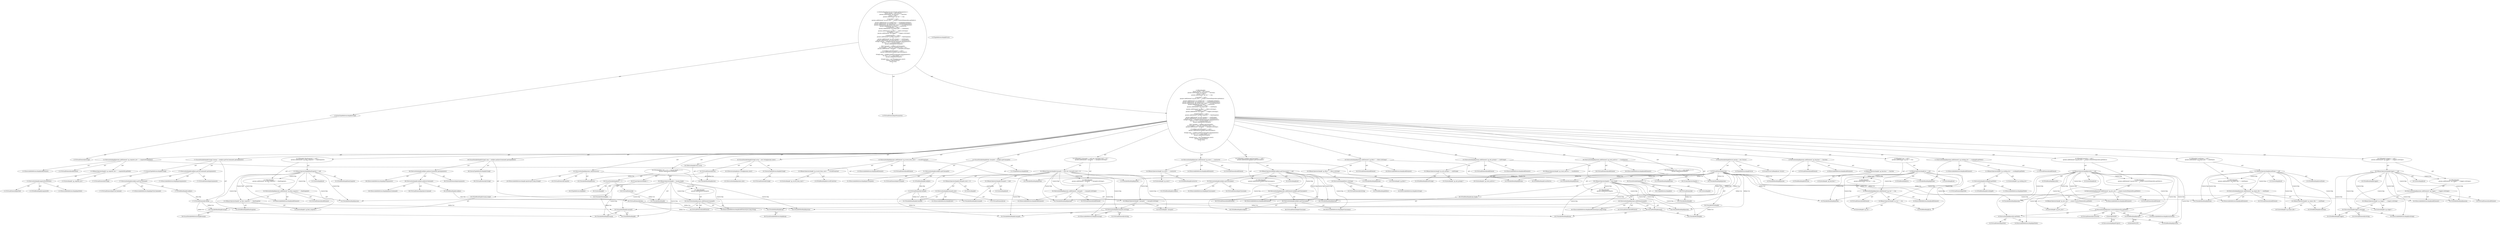 digraph "getParameters#?" {
0 [label="2:CtVirtualElement@String[]" shape=ellipse]
1 [label="2:CtArrayTypeReferenceImpl@String[]" shape=ellipse]
2 [label="2:CtVirtualElement@getParameters" shape=ellipse]
3 [label="3:CtTypeReferenceImpl@Vector" shape=ellipse]
4 [label="3:CtTypeReferenceImpl@Vector" shape=ellipse]
5 [label="3:CtConstructorCallImpl@new Vector()" shape=ellipse]
6 [label="3:CtVirtualElement@params" shape=ellipse]
7 [label="3:CtLocalVariableImpl@Vector params = new Vector()" shape=ellipse]
8 [label="4:CtExecutableReferenceImpl@addElement()" shape=ellipse]
9 [label="4:CtVirtualElement@addElement" shape=ellipse]
10 [label="4:CtVariableReadImpl@params" shape=ellipse]
11 [label="4:CtLiteralImpl@\"-jp_function=\"" shape=ellipse]
12 [label="4:CtFieldReadImpl@function" shape=ellipse]
13 [label="4:CtBinaryOperatorImpl@\"-jp_function=\" + function" shape=ellipse]
14 [label="4:CtInvocationImpl@params.addElement(\"-jp_function=\" + function)" shape=ellipse]
15 [label="5:CtFieldReadImpl@vm" shape=ellipse]
16 [label="5:CtLiteralImpl@null" shape=ellipse]
17 [label="5:CtBinaryOperatorImpl@vm != null" shape=ellipse]
18 [label="6:CtExecutableReferenceImpl@addElement()" shape=ellipse]
19 [label="6:CtVirtualElement@addElement" shape=ellipse]
20 [label="6:CtVariableReadImpl@params" shape=ellipse]
21 [label="6:CtLiteralImpl@\"-jp_vm=\"" shape=ellipse]
22 [label="6:CtFieldReadImpl@vm" shape=ellipse]
23 [label="6:CtBinaryOperatorImpl@\"-jp_vm=\" + vm" shape=ellipse]
24 [label="6:CtInvocationImpl@params.addElement(\"-jp_vm=\" + vm)" shape=ellipse]
25 [label="5:CtBlockImpl@\{
    params.addElement(\"-jp_vm=\" + vm);
\}" shape=ellipse]
26 [label="5:CtIfImpl@if (vm != null) \{
    params.addElement(\"-jp_vm=\" + vm);
\}" shape=ellipse]
27 [label="8:CtFieldReadImpl@javaExe" shape=ellipse]
28 [label="8:CtLiteralImpl@null" shape=ellipse]
29 [label="8:CtBinaryOperatorImpl@javaExe != null" shape=ellipse]
30 [label="9:CtExecutableReferenceImpl@addElement()" shape=ellipse]
31 [label="9:CtVirtualElement@addElement" shape=ellipse]
32 [label="9:CtVariableReadImpl@params" shape=ellipse]
33 [label="9:CtLiteralImpl@\"-jp_java_exe=\"" shape=ellipse]
34 [label="9:CtExecutableReferenceImpl@resolveFile()" shape=ellipse]
35 [label="9:CtVirtualElement@resolveFile" shape=ellipse]
36 [label="9:CtFieldReadImpl@project" shape=ellipse]
37 [label="9:CtExecutableReferenceImpl@getPath()" shape=ellipse]
38 [label="9:CtVirtualElement@getPath" shape=ellipse]
39 [label="9:CtFieldReadImpl@javaExe" shape=ellipse]
40 [label="9:CtInvocationImpl@javaExe.getPath()" shape=ellipse]
41 [label="9:CtInvocationImpl@project.resolveFile(javaExe.getPath())" shape=ellipse]
42 [label="9:CtBinaryOperatorImpl@\"-jp_java_exe=\" + project.resolveFile(javaExe.getPath())" shape=ellipse]
43 [label="9:CtInvocationImpl@params.addElement(\"-jp_java_exe=\" + project.resolveFile(javaExe.getPath()))" shape=ellipse]
44 [label="8:CtBlockImpl@\{
    params.addElement(\"-jp_java_exe=\" + project.resolveFile(javaExe.getPath()));
\}" shape=ellipse]
45 [label="8:CtIfImpl@if (javaExe != null) \{
    params.addElement(\"-jp_java_exe=\" + project.resolveFile(javaExe.getPath()));
\}" shape=ellipse]
46 [label="11:CtExecutableReferenceImpl@addElement()" shape=ellipse]
47 [label="11:CtVirtualElement@addElement" shape=ellipse]
48 [label="11:CtVariableReadImpl@params" shape=ellipse]
49 [label="11:CtLiteralImpl@\"-jp_working_dir=\"" shape=ellipse]
50 [label="11:CtExecutableReferenceImpl@getPath()" shape=ellipse]
51 [label="11:CtVirtualElement@getPath" shape=ellipse]
52 [label="11:CtFieldReadImpl@workingDir" shape=ellipse]
53 [label="11:CtInvocationImpl@workingDir.getPath()" shape=ellipse]
54 [label="11:CtBinaryOperatorImpl@\"-jp_working_dir=\" + workingDir.getPath()" shape=ellipse]
55 [label="11:CtInvocationImpl@params.addElement(\"-jp_working_dir=\" + workingDir.getPath())" shape=ellipse]
56 [label="12:CtExecutableReferenceImpl@addElement()" shape=ellipse]
57 [label="12:CtVirtualElement@addElement" shape=ellipse]
58 [label="12:CtVariableReadImpl@params" shape=ellipse]
59 [label="12:CtLiteralImpl@\"-jp_snapshot_dir=\"" shape=ellipse]
60 [label="12:CtExecutableReferenceImpl@getPath()" shape=ellipse]
61 [label="12:CtVirtualElement@getPath" shape=ellipse]
62 [label="12:CtFieldReadImpl@snapshotDir" shape=ellipse]
63 [label="12:CtInvocationImpl@snapshotDir.getPath()" shape=ellipse]
64 [label="12:CtBinaryOperatorImpl@\"-jp_snapshot_dir=\" + snapshotDir.getPath()" shape=ellipse]
65 [label="12:CtInvocationImpl@params.addElement(\"-jp_snapshot_dir=\" + snapshotDir.getPath())" shape=ellipse]
66 [label="13:CtExecutableReferenceImpl@addElement()" shape=ellipse]
67 [label="13:CtVirtualElement@addElement" shape=ellipse]
68 [label="13:CtVariableReadImpl@params" shape=ellipse]
69 [label="13:CtLiteralImpl@\"-jp_record_from_start=\"" shape=ellipse]
70 [label="13:CtFieldReadImpl@recordFromStart" shape=ellipse]
71 [label="13:CtBinaryOperatorImpl@\"-jp_record_from_start=\" + recordFromStart" shape=ellipse]
72 [label="13:CtInvocationImpl@params.addElement(\"-jp_record_from_start=\" + recordFromStart)" shape=ellipse]
73 [label="14:CtExecutableReferenceImpl@addElement()" shape=ellipse]
74 [label="14:CtVirtualElement@addElement" shape=ellipse]
75 [label="14:CtVariableReadImpl@params" shape=ellipse]
76 [label="14:CtLiteralImpl@\"-jp_warn=\"" shape=ellipse]
77 [label="14:CtFieldReadImpl@warnLevel" shape=ellipse]
78 [label="14:CtBinaryOperatorImpl@\"-jp_warn=\" + warnLevel" shape=ellipse]
79 [label="14:CtInvocationImpl@params.addElement(\"-jp_warn=\" + warnLevel)" shape=ellipse]
80 [label="15:CtFieldReadImpl@seedName" shape=ellipse]
81 [label="15:CtLiteralImpl@null" shape=ellipse]
82 [label="15:CtBinaryOperatorImpl@seedName != null" shape=ellipse]
83 [label="16:CtExecutableReferenceImpl@addElement()" shape=ellipse]
84 [label="16:CtVirtualElement@addElement" shape=ellipse]
85 [label="16:CtVariableReadImpl@params" shape=ellipse]
86 [label="16:CtLiteralImpl@\"-jp_output_file=\"" shape=ellipse]
87 [label="16:CtFieldReadImpl@seedName" shape=ellipse]
88 [label="16:CtBinaryOperatorImpl@\"-jp_output_file=\" + seedName" shape=ellipse]
89 [label="16:CtInvocationImpl@params.addElement(\"-jp_output_file=\" + seedName)" shape=ellipse]
90 [label="15:CtBlockImpl@\{
    params.addElement(\"-jp_output_file=\" + seedName);
\}" shape=ellipse]
91 [label="15:CtIfImpl@if (seedName != null) \{
    params.addElement(\"-jp_output_file=\" + seedName);
\}" shape=ellipse]
92 [label="18:CtExecutableReferenceImpl@addElement()" shape=ellipse]
93 [label="18:CtVirtualElement@addElement" shape=ellipse]
94 [label="18:CtVariableReadImpl@params" shape=ellipse]
95 [label="18:CtLiteralImpl@\"-jp_filter=\"" shape=ellipse]
96 [label="18:CtExecutableReferenceImpl@toString()" shape=ellipse]
97 [label="18:CtVirtualElement@toString" shape=ellipse]
98 [label="18:CtFieldReadImpl@filters" shape=ellipse]
99 [label="18:CtInvocationImpl@filters.toString()" shape=ellipse]
100 [label="18:CtBinaryOperatorImpl@\"-jp_filter=\" + filters.toString()" shape=ellipse]
101 [label="18:CtInvocationImpl@params.addElement(\"-jp_filter=\" + filters.toString())" shape=ellipse]
102 [label="19:CtFieldReadImpl@triggers" shape=ellipse]
103 [label="19:CtLiteralImpl@null" shape=ellipse]
104 [label="19:CtBinaryOperatorImpl@triggers != null" shape=ellipse]
105 [label="20:CtExecutableReferenceImpl@addElement()" shape=ellipse]
106 [label="20:CtVirtualElement@addElement" shape=ellipse]
107 [label="20:CtVariableReadImpl@params" shape=ellipse]
108 [label="20:CtLiteralImpl@\"-jp_trigger=\"" shape=ellipse]
109 [label="20:CtExecutableReferenceImpl@toString()" shape=ellipse]
110 [label="20:CtVirtualElement@toString" shape=ellipse]
111 [label="20:CtFieldReadImpl@triggers" shape=ellipse]
112 [label="20:CtInvocationImpl@triggers.toString()" shape=ellipse]
113 [label="20:CtBinaryOperatorImpl@\"-jp_trigger=\" + triggers.toString()" shape=ellipse]
114 [label="20:CtInvocationImpl@params.addElement(\"-jp_trigger=\" + triggers.toString())" shape=ellipse]
115 [label="19:CtBlockImpl@\{
    params.addElement(\"-jp_trigger=\" + triggers.toString());
\}" shape=ellipse]
116 [label="19:CtIfImpl@if (triggers != null) \{
    params.addElement(\"-jp_trigger=\" + triggers.toString());
\}" shape=ellipse]
117 [label="22:CtFieldReadImpl@finalSnapshot" shape=ellipse]
118 [label="22:CtLiteralImpl@null" shape=ellipse]
119 [label="22:CtBinaryOperatorImpl@finalSnapshot != null" shape=ellipse]
120 [label="23:CtExecutableReferenceImpl@addElement()" shape=ellipse]
121 [label="23:CtVirtualElement@addElement" shape=ellipse]
122 [label="23:CtVariableReadImpl@params" shape=ellipse]
123 [label="23:CtLiteralImpl@\"-jp_final_snapshot=\"" shape=ellipse]
124 [label="23:CtFieldReadImpl@finalSnapshot" shape=ellipse]
125 [label="23:CtBinaryOperatorImpl@\"-jp_final_snapshot=\" + finalSnapshot" shape=ellipse]
126 [label="23:CtInvocationImpl@params.addElement(\"-jp_final_snapshot=\" + finalSnapshot)" shape=ellipse]
127 [label="22:CtBlockImpl@\{
    params.addElement(\"-jp_final_snapshot=\" + finalSnapshot);
\}" shape=ellipse]
128 [label="22:CtIfImpl@if (finalSnapshot != null) \{
    params.addElement(\"-jp_final_snapshot=\" + finalSnapshot);
\}" shape=ellipse]
129 [label="25:CtExecutableReferenceImpl@addElement()" shape=ellipse]
130 [label="25:CtVirtualElement@addElement" shape=ellipse]
131 [label="25:CtVariableReadImpl@params" shape=ellipse]
132 [label="25:CtLiteralImpl@\"-jp_exit_prompt=\"" shape=ellipse]
133 [label="25:CtFieldReadImpl@exitPrompt" shape=ellipse]
134 [label="25:CtBinaryOperatorImpl@\"-jp_exit_prompt=\" + exitPrompt" shape=ellipse]
135 [label="25:CtInvocationImpl@params.addElement(\"-jp_exit_prompt=\" + exitPrompt)" shape=ellipse]
136 [label="26:CtExecutableReferenceImpl@addElement()" shape=ellipse]
137 [label="26:CtVirtualElement@addElement" shape=ellipse]
138 [label="26:CtVariableReadImpl@params" shape=ellipse]
139 [label="26:CtLiteralImpl@\"-jp_track_natives=\"" shape=ellipse]
140 [label="26:CtFieldReadImpl@trackNatives" shape=ellipse]
141 [label="26:CtBinaryOperatorImpl@\"-jp_track_natives=\" + trackNatives" shape=ellipse]
142 [label="26:CtInvocationImpl@params.addElement(\"-jp_track_natives=\" + trackNatives)" shape=ellipse]
143 [label="27:CtVirtualElement@String[]" shape=ellipse]
144 [label="27:CtArrayTypeReferenceImpl@String[]" shape=ellipse]
145 [label="27:CtExecutableReferenceImpl@getArguments()" shape=ellipse]
146 [label="27:CtVirtualElement@getArguments" shape=ellipse]
147 [label="27:CtExecutableReferenceImpl@getVmCommand()" shape=ellipse]
148 [label="27:CtVirtualElement@getVmCommand" shape=ellipse]
149 [label="27:CtFieldReadImpl@cmdlJava" shape=ellipse]
150 [label="27:CtInvocationImpl@cmdlJava.getVmCommand()" shape=ellipse]
151 [label="27:CtInvocationImpl@cmdlJava.getVmCommand().getArguments()" shape=ellipse]
152 [label="27:CtVirtualElement@vmargs" shape=ellipse]
153 [label="27:CtLocalVariableImpl@String[] vmargs = cmdlJava.getVmCommand().getArguments()" shape=ellipse]
154 [label="28:CtTypeReferenceImpl@int" shape=ellipse]
155 [label="28:CtLiteralImpl@0" shape=ellipse]
156 [label="28:CtVirtualElement@i" shape=ellipse]
157 [label="28:CtLocalVariableImpl@int i = 0" shape=ellipse]
158 [label="28:CtVariableReadImpl@i" shape=ellipse]
159 [label="28:CtVariableReadImpl@vmargs" shape=ellipse]
160 [label="28:CtLocalVariableReferenceImpl@vmargs" shape=ellipse]
161 [label="28:CtFieldReadImpl@vmargs.length" shape=ellipse]
162 [label="28:CtBinaryOperatorImpl@i < vmargs.length" shape=ellipse]
163 [label="28:CtVariableWriteImpl@i" shape=ellipse]
164 [label="28:CtUnaryOperatorImpl@i++" shape=ellipse]
165 [label="29:CtExecutableReferenceImpl@addElement(java.lang.String)" shape=ellipse]
166 [label="29:CtVirtualElement@addElement" shape=ellipse]
167 [label="29:CtVariableReadImpl@params" shape=ellipse]
168 [label="29:CtVariableReadImpl@vmargs" shape=ellipse]
169 [label="29:CtVariableReadImpl@i" shape=ellipse]
170 [label="29:CtArrayReadImpl@vmargs[i]" shape=ellipse]
171 [label="29:CtInvocationImpl@params.addElement(vmargs[i])" shape=ellipse]
172 [label="28:CtBlockImpl@\{
    params.addElement(vmargs[i]);
\}" shape=ellipse]
173 [label="28:CtForImpl@for (int i = 0; i < vmargs.length; i++) \{
    params.addElement(vmargs[i]);
\}" shape=ellipse]
174 [label="31:CtTypeReferenceImpl@Path" shape=ellipse]
175 [label="31:CtExecutableReferenceImpl@getClasspath()" shape=ellipse]
176 [label="31:CtVirtualElement@getClasspath" shape=ellipse]
177 [label="31:CtFieldReadImpl@cmdlJava" shape=ellipse]
178 [label="31:CtInvocationImpl@cmdlJava.getClasspath()" shape=ellipse]
179 [label="31:CtVirtualElement@classpath" shape=ellipse]
180 [label="31:CtLocalVariableImpl@Path classpath = cmdlJava.getClasspath()" shape=ellipse]
181 [label="32:CtVariableReadImpl@classpath" shape=ellipse]
182 [label="32:CtLiteralImpl@null" shape=ellipse]
183 [label="32:CtBinaryOperatorImpl@(classpath != null)" shape=ellipse]
184 [label="32:CtExecutableReferenceImpl@size()" shape=ellipse]
185 [label="32:CtVirtualElement@size" shape=ellipse]
186 [label="32:CtVariableReadImpl@classpath" shape=ellipse]
187 [label="32:CtInvocationImpl@classpath.size()" shape=ellipse]
188 [label="32:CtLiteralImpl@0" shape=ellipse]
189 [label="32:CtBinaryOperatorImpl@(classpath.size() > 0)" shape=ellipse]
190 [label="32:CtBinaryOperatorImpl@(classpath != null) && (classpath.size() > 0)" shape=ellipse]
191 [label="33:CtExecutableReferenceImpl@addElement()" shape=ellipse]
192 [label="33:CtVirtualElement@addElement" shape=ellipse]
193 [label="33:CtVariableReadImpl@params" shape=ellipse]
194 [label="33:CtLiteralImpl@\"-classpath \"" shape=ellipse]
195 [label="33:CtExecutableReferenceImpl@toString()" shape=ellipse]
196 [label="33:CtVirtualElement@toString" shape=ellipse]
197 [label="33:CtVariableReadImpl@classpath" shape=ellipse]
198 [label="33:CtInvocationImpl@classpath.toString()" shape=ellipse]
199 [label="33:CtBinaryOperatorImpl@\"-classpath \" + classpath.toString()" shape=ellipse]
200 [label="33:CtInvocationImpl@params.addElement(\"-classpath \" + classpath.toString())" shape=ellipse]
201 [label="32:CtBlockImpl@\{
    params.addElement(\"-classpath \" + classpath.toString());
\}" shape=ellipse]
202 [label="32:CtIfImpl@if ((classpath != null) && (classpath.size() > 0)) \{
    params.addElement(\"-classpath \" + classpath.toString());
\}" shape=ellipse]
203 [label="35:CtExecutableReferenceImpl@getClassname()" shape=ellipse]
204 [label="35:CtVirtualElement@getClassname" shape=ellipse]
205 [label="35:CtFieldReadImpl@cmdlJava" shape=ellipse]
206 [label="35:CtInvocationImpl@cmdlJava.getClassname()" shape=ellipse]
207 [label="35:CtLiteralImpl@null" shape=ellipse]
208 [label="35:CtBinaryOperatorImpl@cmdlJava.getClassname() != null" shape=ellipse]
209 [label="36:CtExecutableReferenceImpl@addElement()" shape=ellipse]
210 [label="36:CtVirtualElement@addElement" shape=ellipse]
211 [label="36:CtVariableReadImpl@params" shape=ellipse]
212 [label="36:CtExecutableReferenceImpl@getClassname()" shape=ellipse]
213 [label="36:CtVirtualElement@getClassname" shape=ellipse]
214 [label="36:CtFieldReadImpl@cmdlJava" shape=ellipse]
215 [label="36:CtInvocationImpl@cmdlJava.getClassname()" shape=ellipse]
216 [label="36:CtInvocationImpl@params.addElement(cmdlJava.getClassname())" shape=ellipse]
217 [label="35:CtBlockImpl@\{
    params.addElement(cmdlJava.getClassname());
\}" shape=ellipse]
218 [label="35:CtIfImpl@if (cmdlJava.getClassname() != null) \{
    params.addElement(cmdlJava.getClassname());
\}" shape=ellipse]
219 [label="38:CtVirtualElement@String[]" shape=ellipse]
220 [label="38:CtArrayTypeReferenceImpl@String[]" shape=ellipse]
221 [label="38:CtExecutableReferenceImpl@getArguments()" shape=ellipse]
222 [label="38:CtVirtualElement@getArguments" shape=ellipse]
223 [label="38:CtExecutableReferenceImpl@getJavaCommand()" shape=ellipse]
224 [label="38:CtVirtualElement@getJavaCommand" shape=ellipse]
225 [label="38:CtFieldReadImpl@cmdlJava" shape=ellipse]
226 [label="38:CtInvocationImpl@cmdlJava.getJavaCommand()" shape=ellipse]
227 [label="38:CtInvocationImpl@cmdlJava.getJavaCommand().getArguments()" shape=ellipse]
228 [label="38:CtVirtualElement@args" shape=ellipse]
229 [label="38:CtLocalVariableImpl@String[] args = cmdlJava.getJavaCommand().getArguments()" shape=ellipse]
230 [label="39:CtTypeReferenceImpl@int" shape=ellipse]
231 [label="39:CtLiteralImpl@0" shape=ellipse]
232 [label="39:CtVirtualElement@i" shape=ellipse]
233 [label="39:CtLocalVariableImpl@int i = 0" shape=ellipse]
234 [label="39:CtVariableReadImpl@i" shape=ellipse]
235 [label="39:CtVariableReadImpl@args" shape=ellipse]
236 [label="39:CtLocalVariableReferenceImpl@args" shape=ellipse]
237 [label="39:CtFieldReadImpl@args.length" shape=ellipse]
238 [label="39:CtBinaryOperatorImpl@i < args.length" shape=ellipse]
239 [label="39:CtVariableWriteImpl@i" shape=ellipse]
240 [label="39:CtUnaryOperatorImpl@i++" shape=ellipse]
241 [label="40:CtExecutableReferenceImpl@addElement(java.lang.String)" shape=ellipse]
242 [label="40:CtVirtualElement@addElement" shape=ellipse]
243 [label="40:CtVariableReadImpl@params" shape=ellipse]
244 [label="40:CtVariableReadImpl@args" shape=ellipse]
245 [label="40:CtVariableReadImpl@i" shape=ellipse]
246 [label="40:CtArrayReadImpl@args[i]" shape=ellipse]
247 [label="40:CtInvocationImpl@params.addElement(args[i])" shape=ellipse]
248 [label="39:CtBlockImpl@\{
    params.addElement(args[i]);
\}" shape=ellipse]
249 [label="39:CtForImpl@for (int i = 0; i < args.length; i++) \{
    params.addElement(args[i]);
\}" shape=ellipse]
250 [label="42:CtVirtualElement@String[]" shape=ellipse]
251 [label="42:CtArrayTypeReferenceImpl@String[]" shape=ellipse]
252 [label="42:CtNewArrayImpl@new String[params.size()]" shape=ellipse]
253 [label="42:CtInvocationImpl@params.size()" shape=ellipse]
254 [label="42:CtVirtualElement@array" shape=ellipse]
255 [label="42:CtLocalVariableImpl@String[] array = new String[params.size()]" shape=ellipse]
256 [label="43:CtExecutableReferenceImpl@copyInto(java.lang.String[])" shape=ellipse]
257 [label="43:CtVirtualElement@copyInto" shape=ellipse]
258 [label="43:CtVariableReadImpl@params" shape=ellipse]
259 [label="43:CtVariableReadImpl@array" shape=ellipse]
260 [label="43:CtInvocationImpl@params.copyInto(array)" shape=ellipse]
261 [label="44:CtVariableReadImpl@array" shape=ellipse]
262 [label="44:CtReturnImpl@return array" shape=ellipse]
263 [label="2:CtBlockImpl@\{
    Vector params = new Vector();
    params.addElement(\"-jp_function=\" + function);
    if (vm != null) \{
        params.addElement(\"-jp_vm=\" + vm);
    \}
    if (javaExe != null) \{
        params.addElement(\"-jp_java_exe=\" + project.resolveFile(javaExe.getPath()));
    \}
    params.addElement(\"-jp_working_dir=\" + workingDir.getPath());
    params.addElement(\"-jp_snapshot_dir=\" + snapshotDir.getPath());
    params.addElement(\"-jp_record_from_start=\" + recordFromStart);
    params.addElement(\"-jp_warn=\" + warnLevel);
    if (seedName != null) \{
        params.addElement(\"-jp_output_file=\" + seedName);
    \}
    params.addElement(\"-jp_filter=\" + filters.toString());
    if (triggers != null) \{
        params.addElement(\"-jp_trigger=\" + triggers.toString());
    \}
    if (finalSnapshot != null) \{
        params.addElement(\"-jp_final_snapshot=\" + finalSnapshot);
    \}
    params.addElement(\"-jp_exit_prompt=\" + exitPrompt);
    params.addElement(\"-jp_track_natives=\" + trackNatives);
    String[] vmargs = cmdlJava.getVmCommand().getArguments();
    for (int i = 0; i < vmargs.length; i++) \{
        params.addElement(vmargs[i]);
    \}
    Path classpath = cmdlJava.getClasspath();
    if ((classpath != null) && (classpath.size() > 0)) \{
        params.addElement(\"-classpath \" + classpath.toString());
    \}
    if (cmdlJava.getClassname() != null) \{
        params.addElement(cmdlJava.getClassname());
    \}
    String[] args = cmdlJava.getJavaCommand().getArguments();
    for (int i = 0; i < args.length; i++) \{
        params.addElement(args[i]);
    \}
    String[] array = new String[params.size()];
    params.copyInto(array);
    return array;
\}" shape=ellipse]
264 [label="2:CtMethodImpl@protected String[] getParameters() \{
    Vector params = new Vector();
    params.addElement(\"-jp_function=\" + function);
    if (vm != null) \{
        params.addElement(\"-jp_vm=\" + vm);
    \}
    if (javaExe != null) \{
        params.addElement(\"-jp_java_exe=\" + project.resolveFile(javaExe.getPath()));
    \}
    params.addElement(\"-jp_working_dir=\" + workingDir.getPath());
    params.addElement(\"-jp_snapshot_dir=\" + snapshotDir.getPath());
    params.addElement(\"-jp_record_from_start=\" + recordFromStart);
    params.addElement(\"-jp_warn=\" + warnLevel);
    if (seedName != null) \{
        params.addElement(\"-jp_output_file=\" + seedName);
    \}
    params.addElement(\"-jp_filter=\" + filters.toString());
    if (triggers != null) \{
        params.addElement(\"-jp_trigger=\" + triggers.toString());
    \}
    if (finalSnapshot != null) \{
        params.addElement(\"-jp_final_snapshot=\" + finalSnapshot);
    \}
    params.addElement(\"-jp_exit_prompt=\" + exitPrompt);
    params.addElement(\"-jp_track_natives=\" + trackNatives);
    String[] vmargs = cmdlJava.getVmCommand().getArguments();
    for (int i = 0; i < vmargs.length; i++) \{
        params.addElement(vmargs[i]);
    \}
    Path classpath = cmdlJava.getClasspath();
    if ((classpath != null) && (classpath.size() > 0)) \{
        params.addElement(\"-classpath \" + classpath.toString());
    \}
    if (cmdlJava.getClassname() != null) \{
        params.addElement(cmdlJava.getClassname());
    \}
    String[] args = cmdlJava.getJavaCommand().getArguments();
    for (int i = 0; i < args.length; i++) \{
        params.addElement(args[i]);
    \}
    String[] array = new String[params.size()];
    params.copyInto(array);
    return array;
\}" shape=ellipse]
265 [label="9:Delete@DELETE" shape=ellipse]
266 [label="9:Insert@INSERT" shape=ellipse]
267 [label="9:CtInvocationImpl@getProject()" shape=ellipse]
1 -> 0 [label="AST"];
6 -> 10 [label="Define-Use"];
6 -> 20 [label="Define-Use"];
6 -> 32 [label="Define-Use"];
6 -> 48 [label="Define-Use"];
6 -> 58 [label="Define-Use"];
6 -> 68 [label="Define-Use"];
6 -> 75 [label="Define-Use"];
6 -> 85 [label="Define-Use"];
6 -> 94 [label="Define-Use"];
6 -> 107 [label="Define-Use"];
6 -> 122 [label="Define-Use"];
6 -> 131 [label="Define-Use"];
6 -> 138 [label="Define-Use"];
6 -> 167 [label="Define-Use"];
6 -> 193 [label="Define-Use"];
6 -> 211 [label="Define-Use"];
6 -> 243 [label="Define-Use"];
6 -> 258 [label="Define-Use"];
7 -> 6 [label="AST"];
7 -> 3 [label="AST"];
7 -> 5 [label="AST"];
13 -> 11 [label="AST"];
13 -> 12 [label="AST"];
14 -> 9 [label="AST"];
14 -> 10 [label="AST"];
14 -> 8 [label="AST"];
14 -> 13 [label="AST"];
17 -> 15 [label="AST"];
17 -> 16 [label="AST"];
17 -> 25 [label="Control Dep"];
17 -> 24 [label="Control Dep"];
17 -> 18 [label="Control Dep"];
17 -> 20 [label="Control Dep"];
17 -> 23 [label="Control Dep"];
17 -> 21 [label="Control Dep"];
17 -> 22 [label="Control Dep"];
23 -> 21 [label="AST"];
23 -> 22 [label="AST"];
24 -> 19 [label="AST"];
24 -> 20 [label="AST"];
24 -> 18 [label="AST"];
24 -> 23 [label="AST"];
25 -> 24 [label="AST"];
26 -> 17 [label="AST"];
26 -> 25 [label="AST"];
29 -> 27 [label="AST"];
29 -> 28 [label="AST"];
29 -> 44 [label="Control Dep"];
29 -> 43 [label="Control Dep"];
29 -> 30 [label="Control Dep"];
29 -> 32 [label="Control Dep"];
29 -> 42 [label="Control Dep"];
29 -> 33 [label="Control Dep"];
29 -> 41 [label="Control Dep"];
29 -> 34 [label="Control Dep"];
29 -> 36 [label="Control Dep"];
29 -> 40 [label="Control Dep"];
29 -> 37 [label="Control Dep"];
29 -> 39 [label="Control Dep"];
36 -> 265 [label="Action"];
40 -> 38 [label="AST"];
40 -> 39 [label="AST"];
40 -> 37 [label="AST"];
41 -> 35 [label="AST"];
41 -> 36 [label="AST"];
41 -> 34 [label="AST"];
41 -> 40 [label="AST"];
41 -> 266 [label="Action"];
42 -> 33 [label="AST"];
42 -> 41 [label="AST"];
43 -> 31 [label="AST"];
43 -> 32 [label="AST"];
43 -> 30 [label="AST"];
43 -> 42 [label="AST"];
44 -> 43 [label="AST"];
45 -> 29 [label="AST"];
45 -> 44 [label="AST"];
53 -> 51 [label="AST"];
53 -> 52 [label="AST"];
53 -> 50 [label="AST"];
54 -> 49 [label="AST"];
54 -> 53 [label="AST"];
55 -> 47 [label="AST"];
55 -> 48 [label="AST"];
55 -> 46 [label="AST"];
55 -> 54 [label="AST"];
63 -> 61 [label="AST"];
63 -> 62 [label="AST"];
63 -> 60 [label="AST"];
64 -> 59 [label="AST"];
64 -> 63 [label="AST"];
65 -> 57 [label="AST"];
65 -> 58 [label="AST"];
65 -> 56 [label="AST"];
65 -> 64 [label="AST"];
71 -> 69 [label="AST"];
71 -> 70 [label="AST"];
72 -> 67 [label="AST"];
72 -> 68 [label="AST"];
72 -> 66 [label="AST"];
72 -> 71 [label="AST"];
78 -> 76 [label="AST"];
78 -> 77 [label="AST"];
79 -> 74 [label="AST"];
79 -> 75 [label="AST"];
79 -> 73 [label="AST"];
79 -> 78 [label="AST"];
82 -> 80 [label="AST"];
82 -> 81 [label="AST"];
82 -> 90 [label="Control Dep"];
82 -> 89 [label="Control Dep"];
82 -> 83 [label="Control Dep"];
82 -> 85 [label="Control Dep"];
82 -> 88 [label="Control Dep"];
82 -> 86 [label="Control Dep"];
82 -> 87 [label="Control Dep"];
88 -> 86 [label="AST"];
88 -> 87 [label="AST"];
89 -> 84 [label="AST"];
89 -> 85 [label="AST"];
89 -> 83 [label="AST"];
89 -> 88 [label="AST"];
90 -> 89 [label="AST"];
91 -> 82 [label="AST"];
91 -> 90 [label="AST"];
99 -> 97 [label="AST"];
99 -> 98 [label="AST"];
99 -> 96 [label="AST"];
100 -> 95 [label="AST"];
100 -> 99 [label="AST"];
101 -> 93 [label="AST"];
101 -> 94 [label="AST"];
101 -> 92 [label="AST"];
101 -> 100 [label="AST"];
104 -> 102 [label="AST"];
104 -> 103 [label="AST"];
104 -> 115 [label="Control Dep"];
104 -> 114 [label="Control Dep"];
104 -> 105 [label="Control Dep"];
104 -> 107 [label="Control Dep"];
104 -> 113 [label="Control Dep"];
104 -> 108 [label="Control Dep"];
104 -> 112 [label="Control Dep"];
104 -> 109 [label="Control Dep"];
104 -> 111 [label="Control Dep"];
112 -> 110 [label="AST"];
112 -> 111 [label="AST"];
112 -> 109 [label="AST"];
113 -> 108 [label="AST"];
113 -> 112 [label="AST"];
114 -> 106 [label="AST"];
114 -> 107 [label="AST"];
114 -> 105 [label="AST"];
114 -> 113 [label="AST"];
115 -> 114 [label="AST"];
116 -> 104 [label="AST"];
116 -> 115 [label="AST"];
119 -> 117 [label="AST"];
119 -> 118 [label="AST"];
119 -> 127 [label="Control Dep"];
119 -> 126 [label="Control Dep"];
119 -> 120 [label="Control Dep"];
119 -> 122 [label="Control Dep"];
119 -> 125 [label="Control Dep"];
119 -> 123 [label="Control Dep"];
119 -> 124 [label="Control Dep"];
125 -> 123 [label="AST"];
125 -> 124 [label="AST"];
126 -> 121 [label="AST"];
126 -> 122 [label="AST"];
126 -> 120 [label="AST"];
126 -> 125 [label="AST"];
127 -> 126 [label="AST"];
128 -> 119 [label="AST"];
128 -> 127 [label="AST"];
134 -> 132 [label="AST"];
134 -> 133 [label="AST"];
135 -> 130 [label="AST"];
135 -> 131 [label="AST"];
135 -> 129 [label="AST"];
135 -> 134 [label="AST"];
141 -> 139 [label="AST"];
141 -> 140 [label="AST"];
142 -> 137 [label="AST"];
142 -> 138 [label="AST"];
142 -> 136 [label="AST"];
142 -> 141 [label="AST"];
144 -> 143 [label="AST"];
149 -> 152 [label="Data Dep"];
150 -> 148 [label="AST"];
150 -> 149 [label="AST"];
150 -> 147 [label="AST"];
151 -> 146 [label="AST"];
151 -> 150 [label="AST"];
151 -> 145 [label="AST"];
152 -> 159 [label="Define-Use"];
152 -> 168 [label="Define-Use"];
152 -> 170 [label="Define-Use"];
153 -> 152 [label="AST"];
153 -> 144 [label="AST"];
153 -> 151 [label="AST"];
156 -> 158 [label="Define-Use"];
157 -> 156 [label="AST"];
157 -> 154 [label="AST"];
157 -> 155 [label="AST"];
159 -> 160 [label="AST"];
161 -> 159 [label="AST"];
162 -> 158 [label="AST"];
162 -> 161 [label="AST"];
162 -> 172 [label="Control Dep"];
162 -> 171 [label="Control Dep"];
162 -> 165 [label="Control Dep"];
162 -> 167 [label="Control Dep"];
162 -> 170 [label="Control Dep"];
162 -> 168 [label="Control Dep"];
162 -> 169 [label="Control Dep"];
163 -> 169 [label="Define-Use"];
164 -> 163 [label="AST"];
170 -> 168 [label="AST"];
170 -> 169 [label="AST"];
171 -> 166 [label="AST"];
171 -> 167 [label="AST"];
171 -> 165 [label="AST"];
171 -> 170 [label="AST"];
172 -> 171 [label="AST"];
173 -> 157 [label="AST"];
173 -> 162 [label="AST"];
173 -> 164 [label="AST"];
173 -> 172 [label="AST"];
177 -> 179 [label="Data Dep"];
178 -> 176 [label="AST"];
178 -> 177 [label="AST"];
178 -> 175 [label="AST"];
179 -> 181 [label="Define-Use"];
179 -> 186 [label="Define-Use"];
179 -> 197 [label="Define-Use"];
180 -> 179 [label="AST"];
180 -> 174 [label="AST"];
180 -> 178 [label="AST"];
183 -> 181 [label="AST"];
183 -> 182 [label="AST"];
187 -> 185 [label="AST"];
187 -> 186 [label="AST"];
187 -> 184 [label="AST"];
189 -> 187 [label="AST"];
189 -> 188 [label="AST"];
190 -> 183 [label="AST"];
190 -> 189 [label="AST"];
190 -> 201 [label="Control Dep"];
190 -> 200 [label="Control Dep"];
190 -> 191 [label="Control Dep"];
190 -> 193 [label="Control Dep"];
190 -> 199 [label="Control Dep"];
190 -> 194 [label="Control Dep"];
190 -> 198 [label="Control Dep"];
190 -> 195 [label="Control Dep"];
190 -> 197 [label="Control Dep"];
198 -> 196 [label="AST"];
198 -> 197 [label="AST"];
198 -> 195 [label="AST"];
199 -> 194 [label="AST"];
199 -> 198 [label="AST"];
200 -> 192 [label="AST"];
200 -> 193 [label="AST"];
200 -> 191 [label="AST"];
200 -> 199 [label="AST"];
201 -> 200 [label="AST"];
202 -> 190 [label="AST"];
202 -> 201 [label="AST"];
206 -> 204 [label="AST"];
206 -> 205 [label="AST"];
206 -> 203 [label="AST"];
208 -> 206 [label="AST"];
208 -> 207 [label="AST"];
208 -> 217 [label="Control Dep"];
208 -> 216 [label="Control Dep"];
208 -> 209 [label="Control Dep"];
208 -> 211 [label="Control Dep"];
208 -> 215 [label="Control Dep"];
208 -> 212 [label="Control Dep"];
208 -> 214 [label="Control Dep"];
215 -> 213 [label="AST"];
215 -> 214 [label="AST"];
215 -> 212 [label="AST"];
216 -> 210 [label="AST"];
216 -> 211 [label="AST"];
216 -> 209 [label="AST"];
216 -> 215 [label="AST"];
217 -> 216 [label="AST"];
218 -> 208 [label="AST"];
218 -> 217 [label="AST"];
220 -> 219 [label="AST"];
225 -> 228 [label="Data Dep"];
226 -> 224 [label="AST"];
226 -> 225 [label="AST"];
226 -> 223 [label="AST"];
227 -> 222 [label="AST"];
227 -> 226 [label="AST"];
227 -> 221 [label="AST"];
228 -> 235 [label="Define-Use"];
228 -> 244 [label="Define-Use"];
228 -> 246 [label="Define-Use"];
229 -> 228 [label="AST"];
229 -> 220 [label="AST"];
229 -> 227 [label="AST"];
232 -> 234 [label="Define-Use"];
233 -> 232 [label="AST"];
233 -> 230 [label="AST"];
233 -> 231 [label="AST"];
235 -> 236 [label="AST"];
237 -> 235 [label="AST"];
238 -> 234 [label="AST"];
238 -> 237 [label="AST"];
238 -> 248 [label="Control Dep"];
238 -> 247 [label="Control Dep"];
238 -> 241 [label="Control Dep"];
238 -> 243 [label="Control Dep"];
238 -> 246 [label="Control Dep"];
238 -> 244 [label="Control Dep"];
238 -> 245 [label="Control Dep"];
239 -> 245 [label="Define-Use"];
240 -> 239 [label="AST"];
246 -> 244 [label="AST"];
246 -> 245 [label="AST"];
247 -> 242 [label="AST"];
247 -> 243 [label="AST"];
247 -> 241 [label="AST"];
247 -> 246 [label="AST"];
248 -> 247 [label="AST"];
249 -> 233 [label="AST"];
249 -> 238 [label="AST"];
249 -> 240 [label="AST"];
249 -> 248 [label="AST"];
251 -> 250 [label="AST"];
252 -> 253 [label="AST"];
254 -> 259 [label="Define-Use"];
254 -> 261 [label="Define-Use"];
255 -> 254 [label="AST"];
255 -> 251 [label="AST"];
255 -> 252 [label="AST"];
260 -> 257 [label="AST"];
260 -> 258 [label="AST"];
260 -> 256 [label="AST"];
260 -> 259 [label="AST"];
262 -> 261 [label="AST"];
263 -> 7 [label="AST"];
263 -> 14 [label="AST"];
263 -> 26 [label="AST"];
263 -> 45 [label="AST"];
263 -> 55 [label="AST"];
263 -> 65 [label="AST"];
263 -> 72 [label="AST"];
263 -> 79 [label="AST"];
263 -> 91 [label="AST"];
263 -> 101 [label="AST"];
263 -> 116 [label="AST"];
263 -> 128 [label="AST"];
263 -> 135 [label="AST"];
263 -> 142 [label="AST"];
263 -> 153 [label="AST"];
263 -> 173 [label="AST"];
263 -> 180 [label="AST"];
263 -> 202 [label="AST"];
263 -> 218 [label="AST"];
263 -> 229 [label="AST"];
263 -> 249 [label="AST"];
263 -> 255 [label="AST"];
263 -> 260 [label="AST"];
263 -> 262 [label="AST"];
264 -> 2 [label="AST"];
264 -> 1 [label="AST"];
264 -> 263 [label="AST"];
266 -> 267 [label="Action"];
}